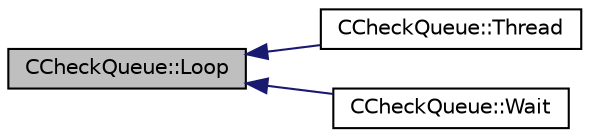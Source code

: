digraph "CCheckQueue::Loop"
{
  edge [fontname="Helvetica",fontsize="10",labelfontname="Helvetica",labelfontsize="10"];
  node [fontname="Helvetica",fontsize="10",shape=record];
  rankdir="LR";
  Node9 [label="CCheckQueue::Loop",height=0.2,width=0.4,color="black", fillcolor="grey75", style="filled", fontcolor="black"];
  Node9 -> Node10 [dir="back",color="midnightblue",fontsize="10",style="solid",fontname="Helvetica"];
  Node10 [label="CCheckQueue::Thread",height=0.2,width=0.4,color="black", fillcolor="white", style="filled",URL="$class_c_check_queue.html#ad3602cd305b07612e634363b31c1d46c",tooltip="Worker thread. "];
  Node9 -> Node11 [dir="back",color="midnightblue",fontsize="10",style="solid",fontname="Helvetica"];
  Node11 [label="CCheckQueue::Wait",height=0.2,width=0.4,color="black", fillcolor="white", style="filled",URL="$class_c_check_queue.html#a4ff3e0e8241491efa1803eeb3a53e7fa",tooltip="Wait until execution finishes, and return whether all evaluations where successful. "];
}
